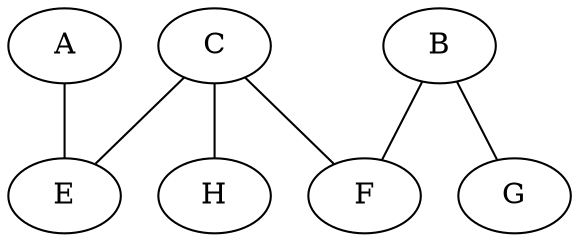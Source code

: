 graph G {
	subgraph X {
		A; B; C;
	};

	subgraph Y {
		E; F; G; H;
	};

	subgraph M {
		
	};
	
	A; B; C; E; F; G; H;
	A--E; B--F; C--F; B--G; C--E; C--H;
	
}